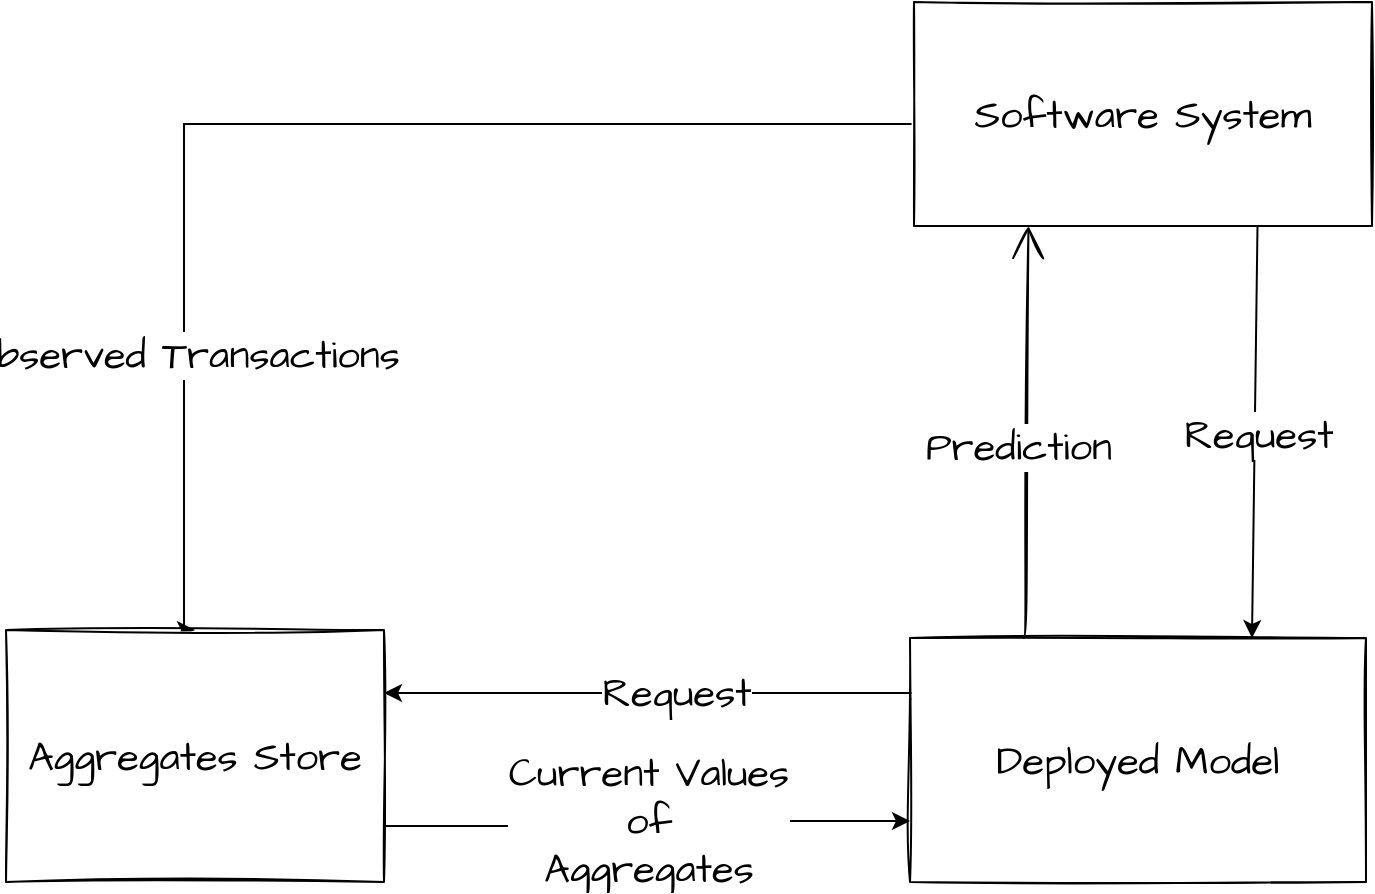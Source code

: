 <mxfile version="15.9.4" type="device"><diagram id="AJxhmnEWcIQVrC-dDNKf" name="Page-1"><mxGraphModel dx="1609" dy="563" grid="0" gridSize="10" guides="1" tooltips="1" connect="1" arrows="1" fold="1" page="0" pageScale="1" pageWidth="850" pageHeight="1100" math="0" shadow="0"><root><mxCell id="0"/><mxCell id="1" parent="0"/><mxCell id="86uQZ5bJG0T0VfdklAD0-6" value="&lt;span style=&quot;font-family: &amp;#34;architects daughter&amp;#34; ; font-size: 20px&quot;&gt;Observed Transactions&lt;br&gt;&lt;/span&gt;" style="edgeStyle=orthogonalEdgeStyle;rounded=0;orthogonalLoop=1;jettySize=auto;html=1;entryX=0.5;entryY=0;entryDx=0;entryDy=0;exitX=0;exitY=0.5;exitDx=0;exitDy=0;" edge="1" parent="1" source="3juZqLJM_xSQ96g_Ual3-3" target="3juZqLJM_xSQ96g_Ual3-9"><mxGeometry x="0.543" relative="1" as="geometry"><mxPoint x="44" y="81" as="sourcePoint"/><Array as="points"><mxPoint x="44" y="94"/></Array><mxPoint as="offset"/></mxGeometry></mxCell><mxCell id="3juZqLJM_xSQ96g_Ual3-3" value="Software System" style="rounded=0;whiteSpace=wrap;html=1;sketch=1;hachureGap=4;pointerEvents=0;fontFamily=Architects Daughter;fontSource=https%3A%2F%2Ffonts.googleapis.com%2Fcss%3Ffamily%3DArchitects%2BDaughter;fontSize=20;" parent="1" vertex="1"><mxGeometry x="409" y="33" width="229" height="112" as="geometry"/></mxCell><mxCell id="86uQZ5bJG0T0VfdklAD0-9" style="edgeStyle=orthogonalEdgeStyle;rounded=0;orthogonalLoop=1;jettySize=auto;html=1;exitX=0;exitY=0.25;exitDx=0;exitDy=0;entryX=1;entryY=0.25;entryDx=0;entryDy=0;" edge="1" parent="1" source="3juZqLJM_xSQ96g_Ual3-5" target="3juZqLJM_xSQ96g_Ual3-9"><mxGeometry relative="1" as="geometry"><Array as="points"><mxPoint x="409" y="381"/><mxPoint x="409" y="379"/></Array></mxGeometry></mxCell><mxCell id="86uQZ5bJG0T0VfdklAD0-10" value="&lt;span style=&quot;font-family: &amp;#34;architects daughter&amp;#34; ; font-size: 20px&quot;&gt;Request&lt;/span&gt;" style="edgeLabel;html=1;align=center;verticalAlign=middle;resizable=0;points=[];" vertex="1" connectable="0" parent="86uQZ5bJG0T0VfdklAD0-9"><mxGeometry x="-0.071" y="-1" relative="1" as="geometry"><mxPoint x="1" as="offset"/></mxGeometry></mxCell><mxCell id="3juZqLJM_xSQ96g_Ual3-5" value="Deployed Model" style="rounded=0;whiteSpace=wrap;html=1;sketch=1;hachureGap=4;pointerEvents=0;fontFamily=Architects Daughter;fontSource=https%3A%2F%2Ffonts.googleapis.com%2Fcss%3Ffamily%3DArchitects%2BDaughter;fontSize=20;" parent="1" vertex="1"><mxGeometry x="407" y="351" width="228" height="122" as="geometry"/></mxCell><mxCell id="3juZqLJM_xSQ96g_Ual3-6" value="" style="edgeStyle=none;orthogonalLoop=1;jettySize=auto;html=1;rounded=0;sketch=1;hachureGap=4;fontFamily=Architects Daughter;fontSource=https%3A%2F%2Ffonts.googleapis.com%2Fcss%3Ffamily%3DArchitects%2BDaughter;fontSize=16;endArrow=open;startSize=14;endSize=14;sourcePerimeterSpacing=8;targetPerimeterSpacing=8;curved=1;exitX=0.25;exitY=0;exitDx=0;exitDy=0;entryX=0.25;entryY=1;entryDx=0;entryDy=0;" parent="1" edge="1" target="3juZqLJM_xSQ96g_Ual3-3" source="3juZqLJM_xSQ96g_Ual3-5"><mxGeometry width="120" relative="1" as="geometry"><mxPoint x="245" y="150" as="sourcePoint"/><mxPoint x="365" y="150" as="targetPoint"/><Array as="points"/></mxGeometry></mxCell><mxCell id="3juZqLJM_xSQ96g_Ual3-16" value="Prediction" style="edgeLabel;html=1;align=center;verticalAlign=middle;resizable=0;points=[];fontSize=20;fontFamily=Architects Daughter;" parent="3juZqLJM_xSQ96g_Ual3-6" vertex="1" connectable="0"><mxGeometry x="0.083" y="3" relative="1" as="geometry"><mxPoint x="-1" y="15" as="offset"/></mxGeometry></mxCell><mxCell id="86uQZ5bJG0T0VfdklAD0-11" style="edgeStyle=orthogonalEdgeStyle;rounded=0;orthogonalLoop=1;jettySize=auto;html=1;exitX=1;exitY=0.75;exitDx=0;exitDy=0;entryX=0;entryY=0.75;entryDx=0;entryDy=0;" edge="1" parent="1" source="3juZqLJM_xSQ96g_Ual3-9" target="3juZqLJM_xSQ96g_Ual3-5"><mxGeometry relative="1" as="geometry"><Array as="points"><mxPoint x="209" y="445"/><mxPoint x="209" y="443"/></Array></mxGeometry></mxCell><mxCell id="86uQZ5bJG0T0VfdklAD0-12" value="&lt;span style=&quot;font-family: &amp;#34;architects daughter&amp;#34; ; font-size: 20px&quot;&gt;Current&lt;/span&gt;&lt;span style=&quot;font-family: &amp;#34;architects daughter&amp;#34; ; font-size: 20px&quot;&gt;&amp;nbsp;Values&lt;br&gt;of&lt;/span&gt;&lt;span style=&quot;font-family: &amp;#34;architects daughter&amp;#34; ; font-size: 20px&quot;&gt;&lt;br&gt;Aggregates&lt;br&gt;&lt;/span&gt;" style="edgeLabel;html=1;align=center;verticalAlign=middle;resizable=0;points=[];" vertex="1" connectable="0" parent="86uQZ5bJG0T0VfdklAD0-11"><mxGeometry x="-0.089" y="1" relative="1" as="geometry"><mxPoint x="15" as="offset"/></mxGeometry></mxCell><mxCell id="3juZqLJM_xSQ96g_Ual3-9" value="Aggregates Store" style="rounded=0;whiteSpace=wrap;html=1;sketch=1;hachureGap=4;pointerEvents=0;fontFamily=Architects Daughter;fontSource=https%3A%2F%2Ffonts.googleapis.com%2Fcss%3Ffamily%3DArchitects%2BDaughter;fontSize=20;" parent="1" vertex="1"><mxGeometry x="-45" y="347" width="189" height="126" as="geometry"/></mxCell><mxCell id="86uQZ5bJG0T0VfdklAD0-3" value="" style="endArrow=classic;html=1;rounded=0;entryX=0.75;entryY=0;entryDx=0;entryDy=0;exitX=0.75;exitY=1;exitDx=0;exitDy=0;" edge="1" parent="1" source="3juZqLJM_xSQ96g_Ual3-3" target="3juZqLJM_xSQ96g_Ual3-5"><mxGeometry width="50" height="50" relative="1" as="geometry"><mxPoint x="363" y="146" as="sourcePoint"/><mxPoint x="479" y="283" as="targetPoint"/></mxGeometry></mxCell><mxCell id="86uQZ5bJG0T0VfdklAD0-4" value="&lt;span style=&quot;font-family: &amp;#34;architects daughter&amp;#34; ; font-size: 20px&quot;&gt;Request&lt;/span&gt;" style="edgeLabel;html=1;align=center;verticalAlign=middle;resizable=0;points=[];" vertex="1" connectable="0" parent="86uQZ5bJG0T0VfdklAD0-3"><mxGeometry x="-0.004" y="1" relative="1" as="geometry"><mxPoint y="1" as="offset"/></mxGeometry></mxCell></root></mxGraphModel></diagram></mxfile>